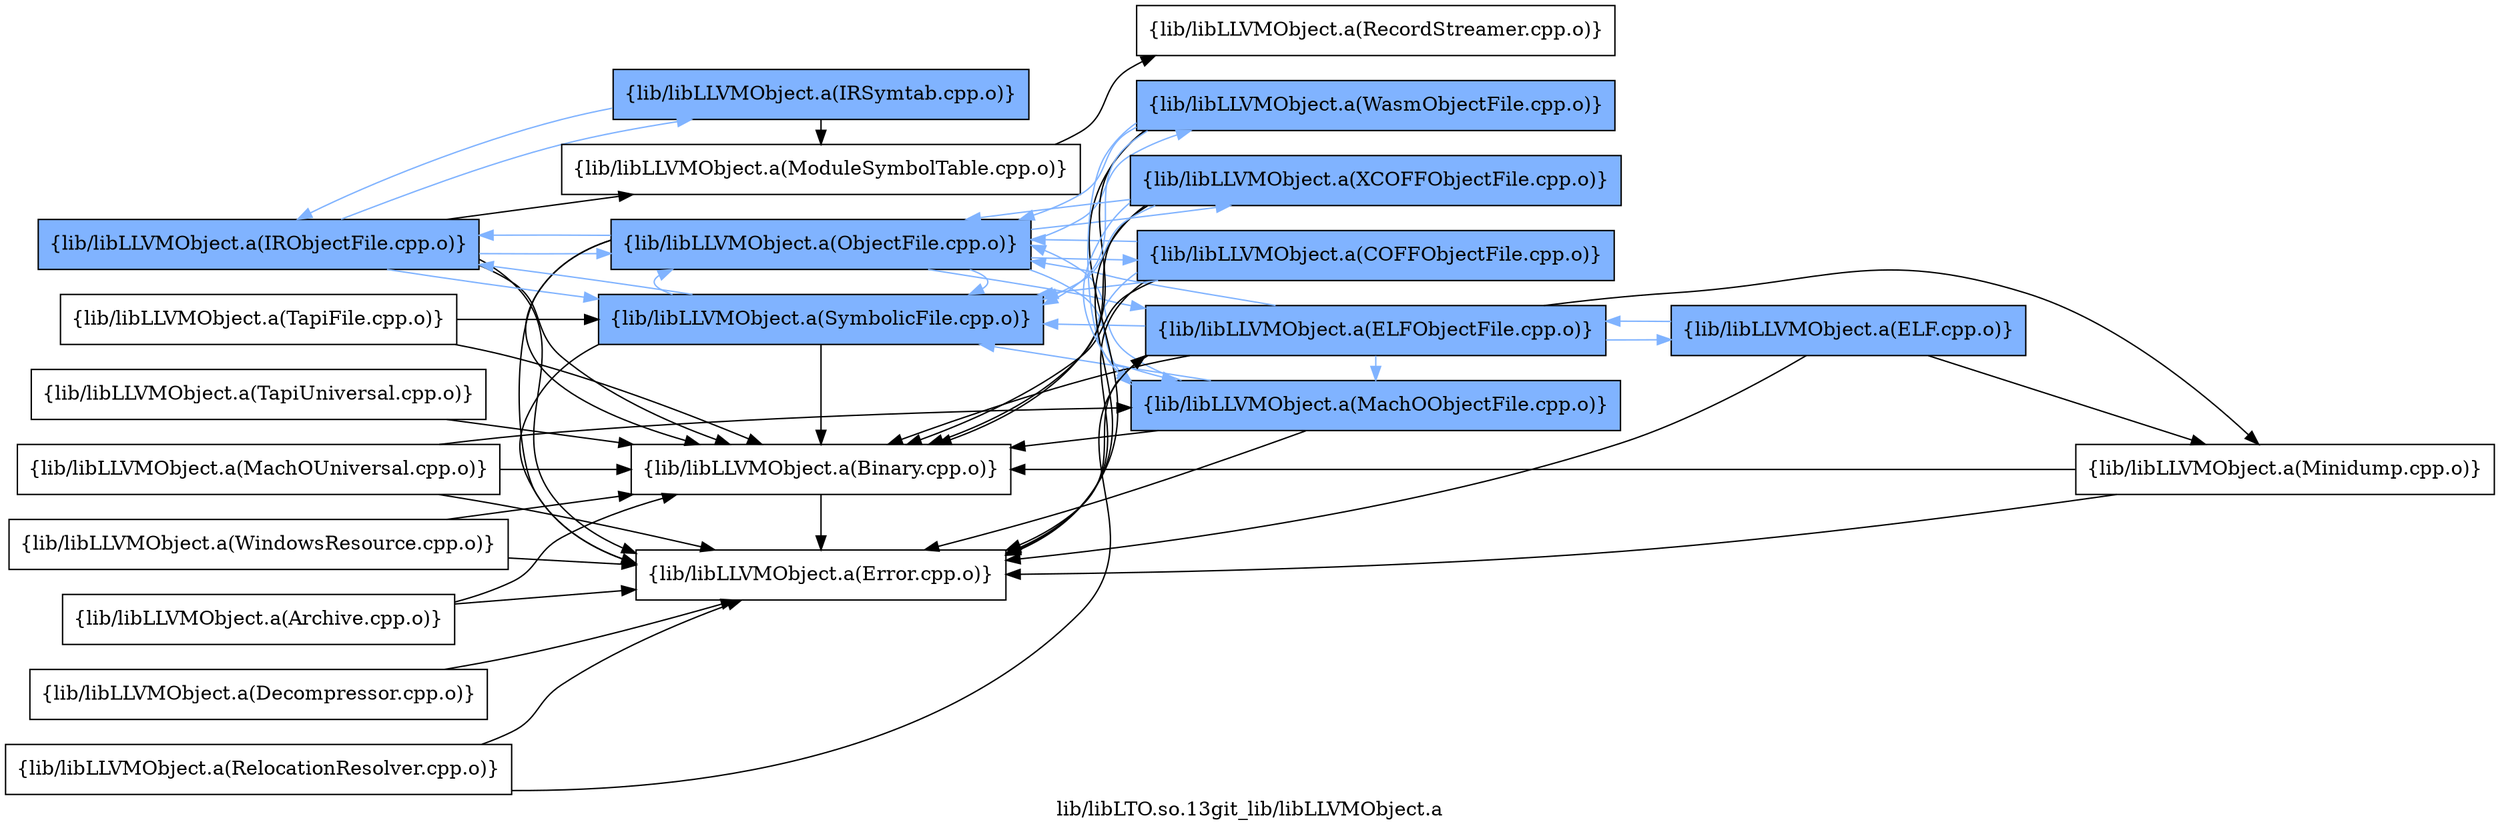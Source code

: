 digraph "lib/libLTO.so.13git_lib/libLLVMObject.a" {
	label="lib/libLTO.so.13git_lib/libLLVMObject.a";
	rankdir=LR;
	{ rank=same; Node0x5588101609b8;  }
	{ rank=same; Node0x55881014e808; Node0x55881015ed48; Node0x558810160f08; Node0x558810163578; Node0x5588101631b8; Node0x558810155bf8;  }
	{ rank=same; Node0x558810156af8; Node0x558810162628; Node0x5588101629e8; Node0x558810156f58; Node0x558810154f28; Node0x558810155838;  }

	Node0x5588101609b8 [shape=record,shape=box,group=1,style=filled,fillcolor="0.600000 0.5 1",label="{lib/libLLVMObject.a(IRObjectFile.cpp.o)}"];
	Node0x5588101609b8 -> Node0x55881014e808;
	Node0x5588101609b8 -> Node0x55881015ed48;
	Node0x5588101609b8 -> Node0x558810160f08[color="0.600000 0.5 1"];
	Node0x5588101609b8 -> Node0x558810163578;
	Node0x5588101609b8 -> Node0x5588101631b8[color="0.600000 0.5 1"];
	Node0x5588101609b8 -> Node0x558810155bf8[color="0.600000 0.5 1"];
	Node0x558810163578 [shape=record,shape=box,group=0,label="{lib/libLLVMObject.a(ModuleSymbolTable.cpp.o)}"];
	Node0x558810163578 -> Node0x558810156af8;
	Node0x55881015ed48 [shape=record,shape=box,group=0,label="{lib/libLLVMObject.a(Error.cpp.o)}"];
	Node0x55881014e808 [shape=record,shape=box,group=0,label="{lib/libLLVMObject.a(Binary.cpp.o)}"];
	Node0x55881014e808 -> Node0x55881015ed48;
	Node0x558810162628 [shape=record,shape=box,group=1,style=filled,fillcolor="0.600000 0.5 1",label="{lib/libLLVMObject.a(MachOObjectFile.cpp.o)}"];
	Node0x558810162628 -> Node0x55881014e808;
	Node0x558810162628 -> Node0x55881015ed48;
	Node0x558810162628 -> Node0x5588101631b8[color="0.600000 0.5 1"];
	Node0x558810162628 -> Node0x558810155bf8[color="0.600000 0.5 1"];
	Node0x558810160f08 [shape=record,shape=box,group=1,style=filled,fillcolor="0.600000 0.5 1",label="{lib/libLLVMObject.a(IRSymtab.cpp.o)}"];
	Node0x558810160f08 -> Node0x5588101609b8[color="0.600000 0.5 1"];
	Node0x558810160f08 -> Node0x558810163578;
	Node0x558810150888 [shape=record,shape=box,group=0,label="{lib/libLLVMObject.a(Archive.cpp.o)}"];
	Node0x558810150888 -> Node0x55881014e808;
	Node0x558810150888 -> Node0x55881015ed48;
	Node0x558810150ab8 [shape=record,shape=box,group=0,label="{lib/libLLVMObject.a(Decompressor.cpp.o)}"];
	Node0x558810150ab8 -> Node0x55881015ed48;
	Node0x5588101631b8 [shape=record,shape=box,group=1,style=filled,fillcolor="0.600000 0.5 1",label="{lib/libLLVMObject.a(ObjectFile.cpp.o)}"];
	Node0x5588101631b8 -> Node0x55881014e808;
	Node0x5588101631b8 -> Node0x55881015ed48;
	Node0x5588101631b8 -> Node0x5588101609b8[color="0.600000 0.5 1"];
	Node0x5588101631b8 -> Node0x558810162628[color="0.600000 0.5 1"];
	Node0x5588101631b8 -> Node0x5588101629e8[color="0.600000 0.5 1"];
	Node0x5588101631b8 -> Node0x558810156f58[color="0.600000 0.5 1"];
	Node0x5588101631b8 -> Node0x558810155bf8[color="0.600000 0.5 1"];
	Node0x5588101631b8 -> Node0x558810154f28[color="0.600000 0.5 1"];
	Node0x5588101631b8 -> Node0x558810155838[color="0.600000 0.5 1"];
	Node0x558810155bf8 [shape=record,shape=box,group=1,style=filled,fillcolor="0.600000 0.5 1",label="{lib/libLLVMObject.a(SymbolicFile.cpp.o)}"];
	Node0x558810155bf8 -> Node0x55881014e808;
	Node0x558810155bf8 -> Node0x55881015ed48;
	Node0x558810155bf8 -> Node0x5588101609b8[color="0.600000 0.5 1"];
	Node0x558810155bf8 -> Node0x5588101631b8[color="0.600000 0.5 1"];
	Node0x558810161c78 [shape=record,shape=box,group=0,label="{lib/libLLVMObject.a(MachOUniversal.cpp.o)}"];
	Node0x558810161c78 -> Node0x55881014e808;
	Node0x558810161c78 -> Node0x55881015ed48;
	Node0x558810161c78 -> Node0x558810162628;
	Node0x558810161638 [shape=record,shape=box,group=0,label="{lib/libLLVMObject.a(Minidump.cpp.o)}"];
	Node0x558810161638 -> Node0x55881014e808;
	Node0x558810161638 -> Node0x55881015ed48;
	Node0x558810156af8 [shape=record,shape=box,group=0,label="{lib/libLLVMObject.a(RecordStreamer.cpp.o)}"];
	Node0x5588101629e8 [shape=record,shape=box,group=1,style=filled,fillcolor="0.600000 0.5 1",label="{lib/libLLVMObject.a(ELFObjectFile.cpp.o)}"];
	Node0x5588101629e8 -> Node0x55881014e808;
	Node0x5588101629e8 -> Node0x55881015ed48;
	Node0x5588101629e8 -> Node0x558810162628[color="0.600000 0.5 1"];
	Node0x5588101629e8 -> Node0x558810161638;
	Node0x5588101629e8 -> Node0x5588101631b8[color="0.600000 0.5 1"];
	Node0x5588101629e8 -> Node0x558810164928[color="0.600000 0.5 1"];
	Node0x5588101629e8 -> Node0x558810155bf8[color="0.600000 0.5 1"];
	Node0x558810156f58 [shape=record,shape=box,group=1,style=filled,fillcolor="0.600000 0.5 1",label="{lib/libLLVMObject.a(COFFObjectFile.cpp.o)}"];
	Node0x558810156f58 -> Node0x55881014e808;
	Node0x558810156f58 -> Node0x55881015ed48;
	Node0x558810156f58 -> Node0x558810162628[color="0.600000 0.5 1"];
	Node0x558810156f58 -> Node0x5588101631b8[color="0.600000 0.5 1"];
	Node0x558810156f58 -> Node0x558810155bf8[color="0.600000 0.5 1"];
	Node0x558810154f28 [shape=record,shape=box,group=1,style=filled,fillcolor="0.600000 0.5 1",label="{lib/libLLVMObject.a(WasmObjectFile.cpp.o)}"];
	Node0x558810154f28 -> Node0x55881014e808;
	Node0x558810154f28 -> Node0x55881015ed48;
	Node0x558810154f28 -> Node0x558810162628[color="0.600000 0.5 1"];
	Node0x558810154f28 -> Node0x5588101631b8[color="0.600000 0.5 1"];
	Node0x558810154f28 -> Node0x558810155bf8[color="0.600000 0.5 1"];
	Node0x558810155838 [shape=record,shape=box,group=1,style=filled,fillcolor="0.600000 0.5 1",label="{lib/libLLVMObject.a(XCOFFObjectFile.cpp.o)}"];
	Node0x558810155838 -> Node0x55881014e808;
	Node0x558810155838 -> Node0x55881015ed48;
	Node0x558810155838 -> Node0x558810162628[color="0.600000 0.5 1"];
	Node0x558810155838 -> Node0x5588101631b8[color="0.600000 0.5 1"];
	Node0x558810155838 -> Node0x558810155bf8[color="0.600000 0.5 1"];
	Node0x558810164928 [shape=record,shape=box,group=1,style=filled,fillcolor="0.600000 0.5 1",label="{lib/libLLVMObject.a(ELF.cpp.o)}"];
	Node0x558810164928 -> Node0x55881015ed48;
	Node0x558810164928 -> Node0x558810161638;
	Node0x558810164928 -> Node0x5588101629e8[color="0.600000 0.5 1"];
	Node0x5588101562d8 [shape=record,shape=box,group=0,label="{lib/libLLVMObject.a(RelocationResolver.cpp.o)}"];
	Node0x5588101562d8 -> Node0x55881015ed48;
	Node0x5588101562d8 -> Node0x5588101629e8;
	Node0x558810155388 [shape=record,shape=box,group=0,label="{lib/libLLVMObject.a(TapiUniversal.cpp.o)}"];
	Node0x558810155388 -> Node0x55881014e808;
	Node0x558810154d48 [shape=record,shape=box,group=0,label="{lib/libLLVMObject.a(TapiFile.cpp.o)}"];
	Node0x558810154d48 -> Node0x55881014e808;
	Node0x558810154d48 -> Node0x558810155bf8;
	Node0x558810155ba8 [shape=record,shape=box,group=0,label="{lib/libLLVMObject.a(WindowsResource.cpp.o)}"];
	Node0x558810155ba8 -> Node0x55881014e808;
	Node0x558810155ba8 -> Node0x55881015ed48;
}
